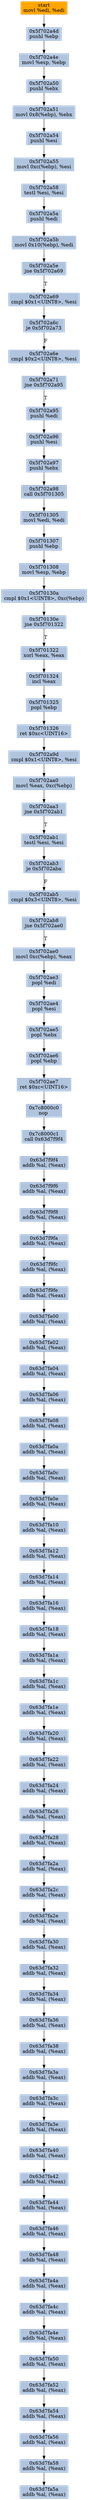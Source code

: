 digraph G {
node[shape=rectangle,style=filled,fillcolor=lightsteelblue,color=lightsteelblue]
bgcolor="transparent"
a0x5f702a4bmovl_edi_edi[label="start\nmovl %edi, %edi",color="lightgrey",fillcolor="orange"];
a0x5f702a4dpushl_ebp[label="0x5f702a4d\npushl %ebp"];
a0x5f702a4emovl_esp_ebp[label="0x5f702a4e\nmovl %esp, %ebp"];
a0x5f702a50pushl_ebx[label="0x5f702a50\npushl %ebx"];
a0x5f702a51movl_0x8ebp__ebx[label="0x5f702a51\nmovl 0x8(%ebp), %ebx"];
a0x5f702a54pushl_esi[label="0x5f702a54\npushl %esi"];
a0x5f702a55movl_0xcebp__esi[label="0x5f702a55\nmovl 0xc(%ebp), %esi"];
a0x5f702a58testl_esi_esi[label="0x5f702a58\ntestl %esi, %esi"];
a0x5f702a5apushl_edi[label="0x5f702a5a\npushl %edi"];
a0x5f702a5bmovl_0x10ebp__edi[label="0x5f702a5b\nmovl 0x10(%ebp), %edi"];
a0x5f702a5ejne_0x5f702a69[label="0x5f702a5e\njne 0x5f702a69"];
a0x5f702a69cmpl_0x1UINT8_esi[label="0x5f702a69\ncmpl $0x1<UINT8>, %esi"];
a0x5f702a6cje_0x5f702a73[label="0x5f702a6c\nje 0x5f702a73"];
a0x5f702a6ecmpl_0x2UINT8_esi[label="0x5f702a6e\ncmpl $0x2<UINT8>, %esi"];
a0x5f702a71jne_0x5f702a95[label="0x5f702a71\njne 0x5f702a95"];
a0x5f702a95pushl_edi[label="0x5f702a95\npushl %edi"];
a0x5f702a96pushl_esi[label="0x5f702a96\npushl %esi"];
a0x5f702a97pushl_ebx[label="0x5f702a97\npushl %ebx"];
a0x5f702a98call_0x5f701305[label="0x5f702a98\ncall 0x5f701305"];
a0x5f701305movl_edi_edi[label="0x5f701305\nmovl %edi, %edi"];
a0x5f701307pushl_ebp[label="0x5f701307\npushl %ebp"];
a0x5f701308movl_esp_ebp[label="0x5f701308\nmovl %esp, %ebp"];
a0x5f70130acmpl_0x1UINT8_0xcebp_[label="0x5f70130a\ncmpl $0x1<UINT8>, 0xc(%ebp)"];
a0x5f70130ejne_0x5f701322[label="0x5f70130e\njne 0x5f701322"];
a0x5f701322xorl_eax_eax[label="0x5f701322\nxorl %eax, %eax"];
a0x5f701324incl_eax[label="0x5f701324\nincl %eax"];
a0x5f701325popl_ebp[label="0x5f701325\npopl %ebp"];
a0x5f701326ret_0xcUINT16[label="0x5f701326\nret $0xc<UINT16>"];
a0x5f702a9dcmpl_0x1UINT8_esi[label="0x5f702a9d\ncmpl $0x1<UINT8>, %esi"];
a0x5f702aa0movl_eax_0xcebp_[label="0x5f702aa0\nmovl %eax, 0xc(%ebp)"];
a0x5f702aa3jne_0x5f702ab1[label="0x5f702aa3\njne 0x5f702ab1"];
a0x5f702ab1testl_esi_esi[label="0x5f702ab1\ntestl %esi, %esi"];
a0x5f702ab3je_0x5f702aba[label="0x5f702ab3\nje 0x5f702aba"];
a0x5f702ab5cmpl_0x3UINT8_esi[label="0x5f702ab5\ncmpl $0x3<UINT8>, %esi"];
a0x5f702ab8jne_0x5f702ae0[label="0x5f702ab8\njne 0x5f702ae0"];
a0x5f702ae0movl_0xcebp__eax[label="0x5f702ae0\nmovl 0xc(%ebp), %eax"];
a0x5f702ae3popl_edi[label="0x5f702ae3\npopl %edi"];
a0x5f702ae4popl_esi[label="0x5f702ae4\npopl %esi"];
a0x5f702ae5popl_ebx[label="0x5f702ae5\npopl %ebx"];
a0x5f702ae6popl_ebp[label="0x5f702ae6\npopl %ebp"];
a0x5f702ae7ret_0xcUINT16[label="0x5f702ae7\nret $0xc<UINT16>"];
a0x7c8000c0nop_[label="0x7c8000c0\nnop "];
a0x7c8000c1call_0x63d7f9f4[label="0x7c8000c1\ncall 0x63d7f9f4"];
a0x63d7f9f4addb_al_eax_[label="0x63d7f9f4\naddb %al, (%eax)"];
a0x63d7f9f6addb_al_eax_[label="0x63d7f9f6\naddb %al, (%eax)"];
a0x63d7f9f8addb_al_eax_[label="0x63d7f9f8\naddb %al, (%eax)"];
a0x63d7f9faaddb_al_eax_[label="0x63d7f9fa\naddb %al, (%eax)"];
a0x63d7f9fcaddb_al_eax_[label="0x63d7f9fc\naddb %al, (%eax)"];
a0x63d7f9feaddb_al_eax_[label="0x63d7f9fe\naddb %al, (%eax)"];
a0x63d7fa00addb_al_eax_[label="0x63d7fa00\naddb %al, (%eax)"];
a0x63d7fa02addb_al_eax_[label="0x63d7fa02\naddb %al, (%eax)"];
a0x63d7fa04addb_al_eax_[label="0x63d7fa04\naddb %al, (%eax)"];
a0x63d7fa06addb_al_eax_[label="0x63d7fa06\naddb %al, (%eax)"];
a0x63d7fa08addb_al_eax_[label="0x63d7fa08\naddb %al, (%eax)"];
a0x63d7fa0aaddb_al_eax_[label="0x63d7fa0a\naddb %al, (%eax)"];
a0x63d7fa0caddb_al_eax_[label="0x63d7fa0c\naddb %al, (%eax)"];
a0x63d7fa0eaddb_al_eax_[label="0x63d7fa0e\naddb %al, (%eax)"];
a0x63d7fa10addb_al_eax_[label="0x63d7fa10\naddb %al, (%eax)"];
a0x63d7fa12addb_al_eax_[label="0x63d7fa12\naddb %al, (%eax)"];
a0x63d7fa14addb_al_eax_[label="0x63d7fa14\naddb %al, (%eax)"];
a0x63d7fa16addb_al_eax_[label="0x63d7fa16\naddb %al, (%eax)"];
a0x63d7fa18addb_al_eax_[label="0x63d7fa18\naddb %al, (%eax)"];
a0x63d7fa1aaddb_al_eax_[label="0x63d7fa1a\naddb %al, (%eax)"];
a0x63d7fa1caddb_al_eax_[label="0x63d7fa1c\naddb %al, (%eax)"];
a0x63d7fa1eaddb_al_eax_[label="0x63d7fa1e\naddb %al, (%eax)"];
a0x63d7fa20addb_al_eax_[label="0x63d7fa20\naddb %al, (%eax)"];
a0x63d7fa22addb_al_eax_[label="0x63d7fa22\naddb %al, (%eax)"];
a0x63d7fa24addb_al_eax_[label="0x63d7fa24\naddb %al, (%eax)"];
a0x63d7fa26addb_al_eax_[label="0x63d7fa26\naddb %al, (%eax)"];
a0x63d7fa28addb_al_eax_[label="0x63d7fa28\naddb %al, (%eax)"];
a0x63d7fa2aaddb_al_eax_[label="0x63d7fa2a\naddb %al, (%eax)"];
a0x63d7fa2caddb_al_eax_[label="0x63d7fa2c\naddb %al, (%eax)"];
a0x63d7fa2eaddb_al_eax_[label="0x63d7fa2e\naddb %al, (%eax)"];
a0x63d7fa30addb_al_eax_[label="0x63d7fa30\naddb %al, (%eax)"];
a0x63d7fa32addb_al_eax_[label="0x63d7fa32\naddb %al, (%eax)"];
a0x63d7fa34addb_al_eax_[label="0x63d7fa34\naddb %al, (%eax)"];
a0x63d7fa36addb_al_eax_[label="0x63d7fa36\naddb %al, (%eax)"];
a0x63d7fa38addb_al_eax_[label="0x63d7fa38\naddb %al, (%eax)"];
a0x63d7fa3aaddb_al_eax_[label="0x63d7fa3a\naddb %al, (%eax)"];
a0x63d7fa3caddb_al_eax_[label="0x63d7fa3c\naddb %al, (%eax)"];
a0x63d7fa3eaddb_al_eax_[label="0x63d7fa3e\naddb %al, (%eax)"];
a0x63d7fa40addb_al_eax_[label="0x63d7fa40\naddb %al, (%eax)"];
a0x63d7fa42addb_al_eax_[label="0x63d7fa42\naddb %al, (%eax)"];
a0x63d7fa44addb_al_eax_[label="0x63d7fa44\naddb %al, (%eax)"];
a0x63d7fa46addb_al_eax_[label="0x63d7fa46\naddb %al, (%eax)"];
a0x63d7fa48addb_al_eax_[label="0x63d7fa48\naddb %al, (%eax)"];
a0x63d7fa4aaddb_al_eax_[label="0x63d7fa4a\naddb %al, (%eax)"];
a0x63d7fa4caddb_al_eax_[label="0x63d7fa4c\naddb %al, (%eax)"];
a0x63d7fa4eaddb_al_eax_[label="0x63d7fa4e\naddb %al, (%eax)"];
a0x63d7fa50addb_al_eax_[label="0x63d7fa50\naddb %al, (%eax)"];
a0x63d7fa52addb_al_eax_[label="0x63d7fa52\naddb %al, (%eax)"];
a0x63d7fa54addb_al_eax_[label="0x63d7fa54\naddb %al, (%eax)"];
a0x63d7fa56addb_al_eax_[label="0x63d7fa56\naddb %al, (%eax)"];
a0x63d7fa58addb_al_eax_[label="0x63d7fa58\naddb %al, (%eax)"];
a0x63d7fa5aaddb_al_eax_[label="0x63d7fa5a\naddb %al, (%eax)"];
a0x5f702a4bmovl_edi_edi -> a0x5f702a4dpushl_ebp [color="#000000"];
a0x5f702a4dpushl_ebp -> a0x5f702a4emovl_esp_ebp [color="#000000"];
a0x5f702a4emovl_esp_ebp -> a0x5f702a50pushl_ebx [color="#000000"];
a0x5f702a50pushl_ebx -> a0x5f702a51movl_0x8ebp__ebx [color="#000000"];
a0x5f702a51movl_0x8ebp__ebx -> a0x5f702a54pushl_esi [color="#000000"];
a0x5f702a54pushl_esi -> a0x5f702a55movl_0xcebp__esi [color="#000000"];
a0x5f702a55movl_0xcebp__esi -> a0x5f702a58testl_esi_esi [color="#000000"];
a0x5f702a58testl_esi_esi -> a0x5f702a5apushl_edi [color="#000000"];
a0x5f702a5apushl_edi -> a0x5f702a5bmovl_0x10ebp__edi [color="#000000"];
a0x5f702a5bmovl_0x10ebp__edi -> a0x5f702a5ejne_0x5f702a69 [color="#000000"];
a0x5f702a5ejne_0x5f702a69 -> a0x5f702a69cmpl_0x1UINT8_esi [color="#000000",label="T"];
a0x5f702a69cmpl_0x1UINT8_esi -> a0x5f702a6cje_0x5f702a73 [color="#000000"];
a0x5f702a6cje_0x5f702a73 -> a0x5f702a6ecmpl_0x2UINT8_esi [color="#000000",label="F"];
a0x5f702a6ecmpl_0x2UINT8_esi -> a0x5f702a71jne_0x5f702a95 [color="#000000"];
a0x5f702a71jne_0x5f702a95 -> a0x5f702a95pushl_edi [color="#000000",label="T"];
a0x5f702a95pushl_edi -> a0x5f702a96pushl_esi [color="#000000"];
a0x5f702a96pushl_esi -> a0x5f702a97pushl_ebx [color="#000000"];
a0x5f702a97pushl_ebx -> a0x5f702a98call_0x5f701305 [color="#000000"];
a0x5f702a98call_0x5f701305 -> a0x5f701305movl_edi_edi [color="#000000"];
a0x5f701305movl_edi_edi -> a0x5f701307pushl_ebp [color="#000000"];
a0x5f701307pushl_ebp -> a0x5f701308movl_esp_ebp [color="#000000"];
a0x5f701308movl_esp_ebp -> a0x5f70130acmpl_0x1UINT8_0xcebp_ [color="#000000"];
a0x5f70130acmpl_0x1UINT8_0xcebp_ -> a0x5f70130ejne_0x5f701322 [color="#000000"];
a0x5f70130ejne_0x5f701322 -> a0x5f701322xorl_eax_eax [color="#000000",label="T"];
a0x5f701322xorl_eax_eax -> a0x5f701324incl_eax [color="#000000"];
a0x5f701324incl_eax -> a0x5f701325popl_ebp [color="#000000"];
a0x5f701325popl_ebp -> a0x5f701326ret_0xcUINT16 [color="#000000"];
a0x5f701326ret_0xcUINT16 -> a0x5f702a9dcmpl_0x1UINT8_esi [color="#000000"];
a0x5f702a9dcmpl_0x1UINT8_esi -> a0x5f702aa0movl_eax_0xcebp_ [color="#000000"];
a0x5f702aa0movl_eax_0xcebp_ -> a0x5f702aa3jne_0x5f702ab1 [color="#000000"];
a0x5f702aa3jne_0x5f702ab1 -> a0x5f702ab1testl_esi_esi [color="#000000",label="T"];
a0x5f702ab1testl_esi_esi -> a0x5f702ab3je_0x5f702aba [color="#000000"];
a0x5f702ab3je_0x5f702aba -> a0x5f702ab5cmpl_0x3UINT8_esi [color="#000000",label="F"];
a0x5f702ab5cmpl_0x3UINT8_esi -> a0x5f702ab8jne_0x5f702ae0 [color="#000000"];
a0x5f702ab8jne_0x5f702ae0 -> a0x5f702ae0movl_0xcebp__eax [color="#000000",label="T"];
a0x5f702ae0movl_0xcebp__eax -> a0x5f702ae3popl_edi [color="#000000"];
a0x5f702ae3popl_edi -> a0x5f702ae4popl_esi [color="#000000"];
a0x5f702ae4popl_esi -> a0x5f702ae5popl_ebx [color="#000000"];
a0x5f702ae5popl_ebx -> a0x5f702ae6popl_ebp [color="#000000"];
a0x5f702ae6popl_ebp -> a0x5f702ae7ret_0xcUINT16 [color="#000000"];
a0x5f702ae7ret_0xcUINT16 -> a0x7c8000c0nop_ [color="#000000"];
a0x7c8000c0nop_ -> a0x7c8000c1call_0x63d7f9f4 [color="#000000"];
a0x7c8000c1call_0x63d7f9f4 -> a0x63d7f9f4addb_al_eax_ [color="#000000"];
a0x63d7f9f4addb_al_eax_ -> a0x63d7f9f6addb_al_eax_ [color="#000000"];
a0x63d7f9f6addb_al_eax_ -> a0x63d7f9f8addb_al_eax_ [color="#000000"];
a0x63d7f9f8addb_al_eax_ -> a0x63d7f9faaddb_al_eax_ [color="#000000"];
a0x63d7f9faaddb_al_eax_ -> a0x63d7f9fcaddb_al_eax_ [color="#000000"];
a0x63d7f9fcaddb_al_eax_ -> a0x63d7f9feaddb_al_eax_ [color="#000000"];
a0x63d7f9feaddb_al_eax_ -> a0x63d7fa00addb_al_eax_ [color="#000000"];
a0x63d7fa00addb_al_eax_ -> a0x63d7fa02addb_al_eax_ [color="#000000"];
a0x63d7fa02addb_al_eax_ -> a0x63d7fa04addb_al_eax_ [color="#000000"];
a0x63d7fa04addb_al_eax_ -> a0x63d7fa06addb_al_eax_ [color="#000000"];
a0x63d7fa06addb_al_eax_ -> a0x63d7fa08addb_al_eax_ [color="#000000"];
a0x63d7fa08addb_al_eax_ -> a0x63d7fa0aaddb_al_eax_ [color="#000000"];
a0x63d7fa0aaddb_al_eax_ -> a0x63d7fa0caddb_al_eax_ [color="#000000"];
a0x63d7fa0caddb_al_eax_ -> a0x63d7fa0eaddb_al_eax_ [color="#000000"];
a0x63d7fa0eaddb_al_eax_ -> a0x63d7fa10addb_al_eax_ [color="#000000"];
a0x63d7fa10addb_al_eax_ -> a0x63d7fa12addb_al_eax_ [color="#000000"];
a0x63d7fa12addb_al_eax_ -> a0x63d7fa14addb_al_eax_ [color="#000000"];
a0x63d7fa14addb_al_eax_ -> a0x63d7fa16addb_al_eax_ [color="#000000"];
a0x63d7fa16addb_al_eax_ -> a0x63d7fa18addb_al_eax_ [color="#000000"];
a0x63d7fa18addb_al_eax_ -> a0x63d7fa1aaddb_al_eax_ [color="#000000"];
a0x63d7fa1aaddb_al_eax_ -> a0x63d7fa1caddb_al_eax_ [color="#000000"];
a0x63d7fa1caddb_al_eax_ -> a0x63d7fa1eaddb_al_eax_ [color="#000000"];
a0x63d7fa1eaddb_al_eax_ -> a0x63d7fa20addb_al_eax_ [color="#000000"];
a0x63d7fa20addb_al_eax_ -> a0x63d7fa22addb_al_eax_ [color="#000000"];
a0x63d7fa22addb_al_eax_ -> a0x63d7fa24addb_al_eax_ [color="#000000"];
a0x63d7fa24addb_al_eax_ -> a0x63d7fa26addb_al_eax_ [color="#000000"];
a0x63d7fa26addb_al_eax_ -> a0x63d7fa28addb_al_eax_ [color="#000000"];
a0x63d7fa28addb_al_eax_ -> a0x63d7fa2aaddb_al_eax_ [color="#000000"];
a0x63d7fa2aaddb_al_eax_ -> a0x63d7fa2caddb_al_eax_ [color="#000000"];
a0x63d7fa2caddb_al_eax_ -> a0x63d7fa2eaddb_al_eax_ [color="#000000"];
a0x63d7fa2eaddb_al_eax_ -> a0x63d7fa30addb_al_eax_ [color="#000000"];
a0x63d7fa30addb_al_eax_ -> a0x63d7fa32addb_al_eax_ [color="#000000"];
a0x63d7fa32addb_al_eax_ -> a0x63d7fa34addb_al_eax_ [color="#000000"];
a0x63d7fa34addb_al_eax_ -> a0x63d7fa36addb_al_eax_ [color="#000000"];
a0x63d7fa36addb_al_eax_ -> a0x63d7fa38addb_al_eax_ [color="#000000"];
a0x63d7fa38addb_al_eax_ -> a0x63d7fa3aaddb_al_eax_ [color="#000000"];
a0x63d7fa3aaddb_al_eax_ -> a0x63d7fa3caddb_al_eax_ [color="#000000"];
a0x63d7fa3caddb_al_eax_ -> a0x63d7fa3eaddb_al_eax_ [color="#000000"];
a0x63d7fa3eaddb_al_eax_ -> a0x63d7fa40addb_al_eax_ [color="#000000"];
a0x63d7fa40addb_al_eax_ -> a0x63d7fa42addb_al_eax_ [color="#000000"];
a0x63d7fa42addb_al_eax_ -> a0x63d7fa44addb_al_eax_ [color="#000000"];
a0x63d7fa44addb_al_eax_ -> a0x63d7fa46addb_al_eax_ [color="#000000"];
a0x63d7fa46addb_al_eax_ -> a0x63d7fa48addb_al_eax_ [color="#000000"];
a0x63d7fa48addb_al_eax_ -> a0x63d7fa4aaddb_al_eax_ [color="#000000"];
a0x63d7fa4aaddb_al_eax_ -> a0x63d7fa4caddb_al_eax_ [color="#000000"];
a0x63d7fa4caddb_al_eax_ -> a0x63d7fa4eaddb_al_eax_ [color="#000000"];
a0x63d7fa4eaddb_al_eax_ -> a0x63d7fa50addb_al_eax_ [color="#000000"];
a0x63d7fa50addb_al_eax_ -> a0x63d7fa52addb_al_eax_ [color="#000000"];
a0x63d7fa52addb_al_eax_ -> a0x63d7fa54addb_al_eax_ [color="#000000"];
a0x63d7fa54addb_al_eax_ -> a0x63d7fa56addb_al_eax_ [color="#000000"];
a0x63d7fa56addb_al_eax_ -> a0x63d7fa58addb_al_eax_ [color="#000000"];
a0x63d7fa58addb_al_eax_ -> a0x63d7fa5aaddb_al_eax_ [color="#000000"];
}
